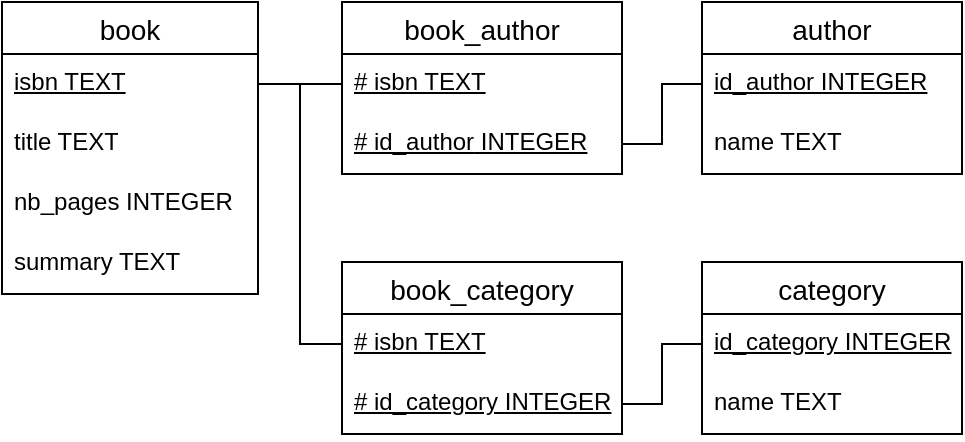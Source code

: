 <mxfile version="27.1.1">
  <diagram name="Page-1" id="ODVWsg5rM40ESvpH8ZbO">
    <mxGraphModel dx="1511" dy="1595" grid="1" gridSize="10" guides="1" tooltips="1" connect="1" arrows="1" fold="1" page="0" pageScale="1" pageWidth="827" pageHeight="1169" math="0" shadow="0">
      <root>
        <mxCell id="0" />
        <mxCell id="1" parent="0" />
        <mxCell id="W8CpPDUaSPLuwVIfc6on-2" value="book" style="swimlane;fontStyle=0;childLayout=stackLayout;horizontal=1;startSize=26;horizontalStack=0;resizeParent=1;resizeParentMax=0;resizeLast=0;collapsible=1;marginBottom=0;align=center;fontSize=14;" vertex="1" parent="1">
          <mxGeometry x="40" y="-760" width="128" height="146" as="geometry" />
        </mxCell>
        <mxCell id="W8CpPDUaSPLuwVIfc6on-3" value="&lt;u&gt;isbn TEXT&lt;/u&gt;" style="text;strokeColor=none;fillColor=none;spacingLeft=4;spacingRight=4;overflow=hidden;rotatable=0;points=[[0,0.5],[1,0.5]];portConstraint=eastwest;fontSize=12;whiteSpace=wrap;html=1;" vertex="1" parent="W8CpPDUaSPLuwVIfc6on-2">
          <mxGeometry y="26" width="128" height="30" as="geometry" />
        </mxCell>
        <mxCell id="W8CpPDUaSPLuwVIfc6on-4" value="title TEXT" style="text;strokeColor=none;fillColor=none;spacingLeft=4;spacingRight=4;overflow=hidden;rotatable=0;points=[[0,0.5],[1,0.5]];portConstraint=eastwest;fontSize=12;whiteSpace=wrap;html=1;" vertex="1" parent="W8CpPDUaSPLuwVIfc6on-2">
          <mxGeometry y="56" width="128" height="30" as="geometry" />
        </mxCell>
        <mxCell id="W8CpPDUaSPLuwVIfc6on-5" value="nb_pages INTEGER" style="text;strokeColor=none;fillColor=none;spacingLeft=4;spacingRight=4;overflow=hidden;rotatable=0;points=[[0,0.5],[1,0.5]];portConstraint=eastwest;fontSize=12;whiteSpace=wrap;html=1;" vertex="1" parent="W8CpPDUaSPLuwVIfc6on-2">
          <mxGeometry y="86" width="128" height="30" as="geometry" />
        </mxCell>
        <mxCell id="W8CpPDUaSPLuwVIfc6on-6" value="summary TEXT" style="text;strokeColor=none;fillColor=none;spacingLeft=4;spacingRight=4;overflow=hidden;rotatable=0;points=[[0,0.5],[1,0.5]];portConstraint=eastwest;fontSize=12;whiteSpace=wrap;html=1;" vertex="1" parent="W8CpPDUaSPLuwVIfc6on-2">
          <mxGeometry y="116" width="128" height="30" as="geometry" />
        </mxCell>
        <mxCell id="W8CpPDUaSPLuwVIfc6on-7" value="author" style="swimlane;fontStyle=0;childLayout=stackLayout;horizontal=1;startSize=26;horizontalStack=0;resizeParent=1;resizeParentMax=0;resizeLast=0;collapsible=1;marginBottom=0;align=center;fontSize=14;" vertex="1" parent="1">
          <mxGeometry x="390" y="-760" width="130" height="86" as="geometry" />
        </mxCell>
        <mxCell id="W8CpPDUaSPLuwVIfc6on-8" value="&lt;u&gt;id_author INTEGER&lt;/u&gt;" style="text;strokeColor=none;fillColor=none;spacingLeft=4;spacingRight=4;overflow=hidden;rotatable=0;points=[[0,0.5],[1,0.5]];portConstraint=eastwest;fontSize=12;whiteSpace=wrap;html=1;" vertex="1" parent="W8CpPDUaSPLuwVIfc6on-7">
          <mxGeometry y="26" width="130" height="30" as="geometry" />
        </mxCell>
        <mxCell id="W8CpPDUaSPLuwVIfc6on-9" value="name TEXT" style="text;strokeColor=none;fillColor=none;spacingLeft=4;spacingRight=4;overflow=hidden;rotatable=0;points=[[0,0.5],[1,0.5]];portConstraint=eastwest;fontSize=12;whiteSpace=wrap;html=1;" vertex="1" parent="W8CpPDUaSPLuwVIfc6on-7">
          <mxGeometry y="56" width="130" height="30" as="geometry" />
        </mxCell>
        <mxCell id="W8CpPDUaSPLuwVIfc6on-11" value="category" style="swimlane;fontStyle=0;childLayout=stackLayout;horizontal=1;startSize=26;horizontalStack=0;resizeParent=1;resizeParentMax=0;resizeLast=0;collapsible=1;marginBottom=0;align=center;fontSize=14;" vertex="1" parent="1">
          <mxGeometry x="390" y="-630" width="130" height="86" as="geometry" />
        </mxCell>
        <mxCell id="W8CpPDUaSPLuwVIfc6on-12" value="&lt;u&gt;id_category INTEGER&lt;/u&gt;" style="text;strokeColor=none;fillColor=none;spacingLeft=4;spacingRight=4;overflow=hidden;rotatable=0;points=[[0,0.5],[1,0.5]];portConstraint=eastwest;fontSize=12;whiteSpace=wrap;html=1;" vertex="1" parent="W8CpPDUaSPLuwVIfc6on-11">
          <mxGeometry y="26" width="130" height="30" as="geometry" />
        </mxCell>
        <mxCell id="W8CpPDUaSPLuwVIfc6on-13" value="name TEXT" style="text;strokeColor=none;fillColor=none;spacingLeft=4;spacingRight=4;overflow=hidden;rotatable=0;points=[[0,0.5],[1,0.5]];portConstraint=eastwest;fontSize=12;whiteSpace=wrap;html=1;" vertex="1" parent="W8CpPDUaSPLuwVIfc6on-11">
          <mxGeometry y="56" width="130" height="30" as="geometry" />
        </mxCell>
        <mxCell id="W8CpPDUaSPLuwVIfc6on-14" value="book_author" style="swimlane;fontStyle=0;childLayout=stackLayout;horizontal=1;startSize=26;horizontalStack=0;resizeParent=1;resizeParentMax=0;resizeLast=0;collapsible=1;marginBottom=0;align=center;fontSize=14;" vertex="1" parent="1">
          <mxGeometry x="210" y="-760" width="140" height="86" as="geometry" />
        </mxCell>
        <mxCell id="W8CpPDUaSPLuwVIfc6on-16" value="&lt;u&gt;# isbn TEXT&lt;/u&gt;" style="text;strokeColor=none;fillColor=none;spacingLeft=4;spacingRight=4;overflow=hidden;rotatable=0;points=[[0,0.5],[1,0.5]];portConstraint=eastwest;fontSize=12;whiteSpace=wrap;html=1;" vertex="1" parent="W8CpPDUaSPLuwVIfc6on-14">
          <mxGeometry y="26" width="140" height="30" as="geometry" />
        </mxCell>
        <mxCell id="W8CpPDUaSPLuwVIfc6on-15" value="&lt;u&gt;# id_author&lt;/u&gt;&lt;u style=&quot;background-color: transparent; color: light-dark(rgb(0, 0, 0), rgb(255, 255, 255));&quot;&gt;&amp;nbsp;INTEGER&lt;/u&gt;" style="text;strokeColor=none;fillColor=none;spacingLeft=4;spacingRight=4;overflow=hidden;rotatable=0;points=[[0,0.5],[1,0.5]];portConstraint=eastwest;fontSize=12;whiteSpace=wrap;html=1;" vertex="1" parent="W8CpPDUaSPLuwVIfc6on-14">
          <mxGeometry y="56" width="140" height="30" as="geometry" />
        </mxCell>
        <mxCell id="W8CpPDUaSPLuwVIfc6on-18" value="book_category" style="swimlane;fontStyle=0;childLayout=stackLayout;horizontal=1;startSize=26;horizontalStack=0;resizeParent=1;resizeParentMax=0;resizeLast=0;collapsible=1;marginBottom=0;align=center;fontSize=14;" vertex="1" parent="1">
          <mxGeometry x="210" y="-630" width="140" height="86" as="geometry" />
        </mxCell>
        <mxCell id="W8CpPDUaSPLuwVIfc6on-19" value="&lt;u&gt;# isbn TEXT&lt;/u&gt;" style="text;strokeColor=none;fillColor=none;spacingLeft=4;spacingRight=4;overflow=hidden;rotatable=0;points=[[0,0.5],[1,0.5]];portConstraint=eastwest;fontSize=12;whiteSpace=wrap;html=1;" vertex="1" parent="W8CpPDUaSPLuwVIfc6on-18">
          <mxGeometry y="26" width="140" height="30" as="geometry" />
        </mxCell>
        <mxCell id="W8CpPDUaSPLuwVIfc6on-20" value="&lt;u&gt;# id_category INTEGER&lt;/u&gt;" style="text;strokeColor=none;fillColor=none;spacingLeft=4;spacingRight=4;overflow=hidden;rotatable=0;points=[[0,0.5],[1,0.5]];portConstraint=eastwest;fontSize=12;whiteSpace=wrap;html=1;" vertex="1" parent="W8CpPDUaSPLuwVIfc6on-18">
          <mxGeometry y="56" width="140" height="30" as="geometry" />
        </mxCell>
        <mxCell id="W8CpPDUaSPLuwVIfc6on-21" style="edgeStyle=orthogonalEdgeStyle;rounded=0;orthogonalLoop=1;jettySize=auto;html=1;exitX=1;exitY=0.5;exitDx=0;exitDy=0;entryX=0;entryY=0.5;entryDx=0;entryDy=0;fontSize=12;startSize=8;endSize=8;endArrow=none;startFill=0;" edge="1" parent="1" source="W8CpPDUaSPLuwVIfc6on-3" target="W8CpPDUaSPLuwVIfc6on-19">
          <mxGeometry relative="1" as="geometry" />
        </mxCell>
        <mxCell id="W8CpPDUaSPLuwVIfc6on-22" style="edgeStyle=orthogonalEdgeStyle;rounded=0;orthogonalLoop=1;jettySize=auto;html=1;entryX=0;entryY=0.5;entryDx=0;entryDy=0;fontSize=12;startSize=8;endSize=8;endArrow=none;startFill=0;" edge="1" parent="1" source="W8CpPDUaSPLuwVIfc6on-3" target="W8CpPDUaSPLuwVIfc6on-16">
          <mxGeometry relative="1" as="geometry" />
        </mxCell>
        <mxCell id="W8CpPDUaSPLuwVIfc6on-24" style="edgeStyle=orthogonalEdgeStyle;rounded=0;orthogonalLoop=1;jettySize=auto;html=1;exitX=1;exitY=0.5;exitDx=0;exitDy=0;entryX=0;entryY=0.5;entryDx=0;entryDy=0;fontSize=12;startSize=8;endSize=8;endArrow=none;startFill=0;" edge="1" parent="1" source="W8CpPDUaSPLuwVIfc6on-15" target="W8CpPDUaSPLuwVIfc6on-8">
          <mxGeometry relative="1" as="geometry" />
        </mxCell>
        <mxCell id="W8CpPDUaSPLuwVIfc6on-25" style="edgeStyle=orthogonalEdgeStyle;rounded=0;orthogonalLoop=1;jettySize=auto;html=1;exitX=1;exitY=0.5;exitDx=0;exitDy=0;entryX=0;entryY=0.5;entryDx=0;entryDy=0;fontSize=12;startSize=8;endSize=8;endArrow=none;startFill=0;" edge="1" parent="1" source="W8CpPDUaSPLuwVIfc6on-20" target="W8CpPDUaSPLuwVIfc6on-12">
          <mxGeometry relative="1" as="geometry" />
        </mxCell>
      </root>
    </mxGraphModel>
  </diagram>
</mxfile>
